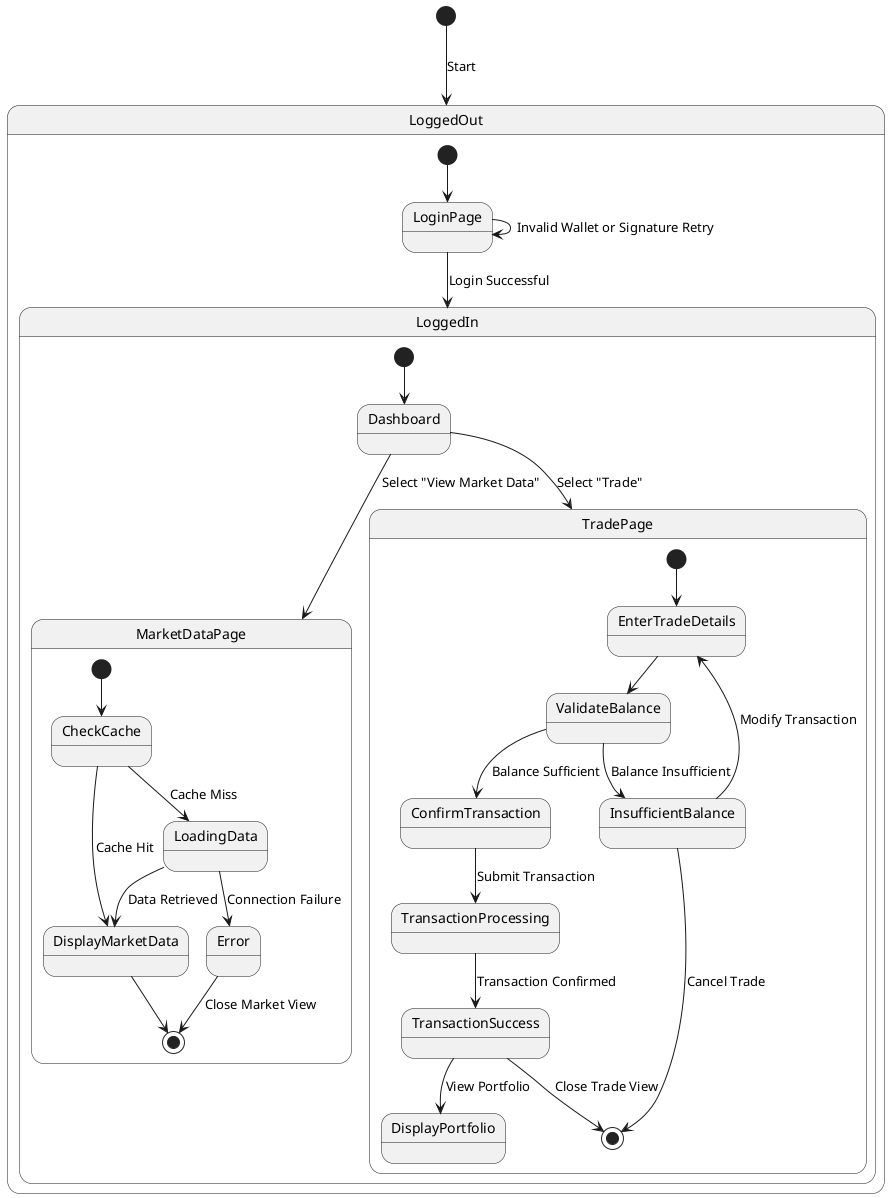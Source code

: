 @startuml StateTransitionDiagram
[*] --> LoggedOut : Start

state LoggedOut {
    [*] --> LoginPage
    LoginPage --> LoggedIn : Login Successful
    LoginPage --> LoginPage : Invalid Wallet or Signature Retry
}

state LoggedIn {
    [*] --> Dashboard
    Dashboard --> MarketDataPage : Select "View Market Data"
    Dashboard --> TradePage : Select "Trade"

    state MarketDataPage {
        [*] --> CheckCache
        CheckCache --> DisplayMarketData : Cache Hit
        CheckCache --> LoadingData : Cache Miss

        LoadingData --> DisplayMarketData : Data Retrieved
        LoadingData --> Error : Connection Failure
        DisplayMarketData --> [*]
        Error --> [*] : Close Market View
    }

    state TradePage {
        [*] --> EnterTradeDetails
        EnterTradeDetails --> ValidateBalance
        ValidateBalance --> InsufficientBalance : Balance Insufficient
        ValidateBalance --> ConfirmTransaction : Balance Sufficient

        InsufficientBalance --> EnterTradeDetails : Modify Transaction
        InsufficientBalance --> [*] : Cancel Trade

        ConfirmTransaction --> TransactionProcessing : Submit Transaction
        TransactionProcessing --> TransactionSuccess : Transaction Confirmed

        TransactionSuccess --> [*] : Close Trade View
        TransactionSuccess --> DisplayPortfolio : View Portfolio
    }
}
@enduml





' @startuml StateTransition
' skinparam state {
'     BackgroundColor<<Dashboard>> LightBlue
'     BorderColor<<Dashboard>> DarkBlue
'     BackgroundColor<<Transaction>> LightGreen
'     BorderColor<<Transaction>> DarkGreen
' }

' [*] --> Idle : Start

' Idle --> LoginPending : Trader accesses login page
' LoginPending --> Idle : Authentication Failed
' LoginPending --> Dashboard : Authentication Successful

' state Dashboard <<Dashboard>> {
'     [*] --> ViewingMarketData
'     ViewingMarketData --> [*] : Return to Dashboard

'     [*] --> PerformingTransaction : Select "Trade"
'     state PerformingTransaction <<Transaction>> {
'         [*] --> EnterTransactionDetails
'         EnterTransactionDetails --> ViewingPortfolio
'         ViewingPortfolio --> EnterTransactionDetails : Return to Transaction Screen

'         EnterTransactionDetails --> ValidatingTransaction : Validate Balance
'         ValidatingTransaction --> ConfirmingTransaction : Balance Sufficient
'         ValidatingTransaction --> TransactionFailed : Insufficient Balance

'         TransactionFailed --> EnterTransactionDetails : Retry Transaction
'         TransactionFailed --> [*] : Cancel Transaction

'         ConfirmingTransaction --> ExecutingTransaction : Execute on Blockchain
'         ExecutingTransaction --> TransactionSuccess : Transaction Confirmed
'         ExecutingTransaction --> TransactionFailed : Blockchain Error
'         TransactionSuccess --> [*] : Return to Dashboard
'     }
'     PerformingTransaction --> [*]
' }

' Dashboard --> Error : System Error (e.g., Oracle or Blockchain Failure)
' Error --> Idle : Restart System
' Idle --> [*] : End
' @enduml
